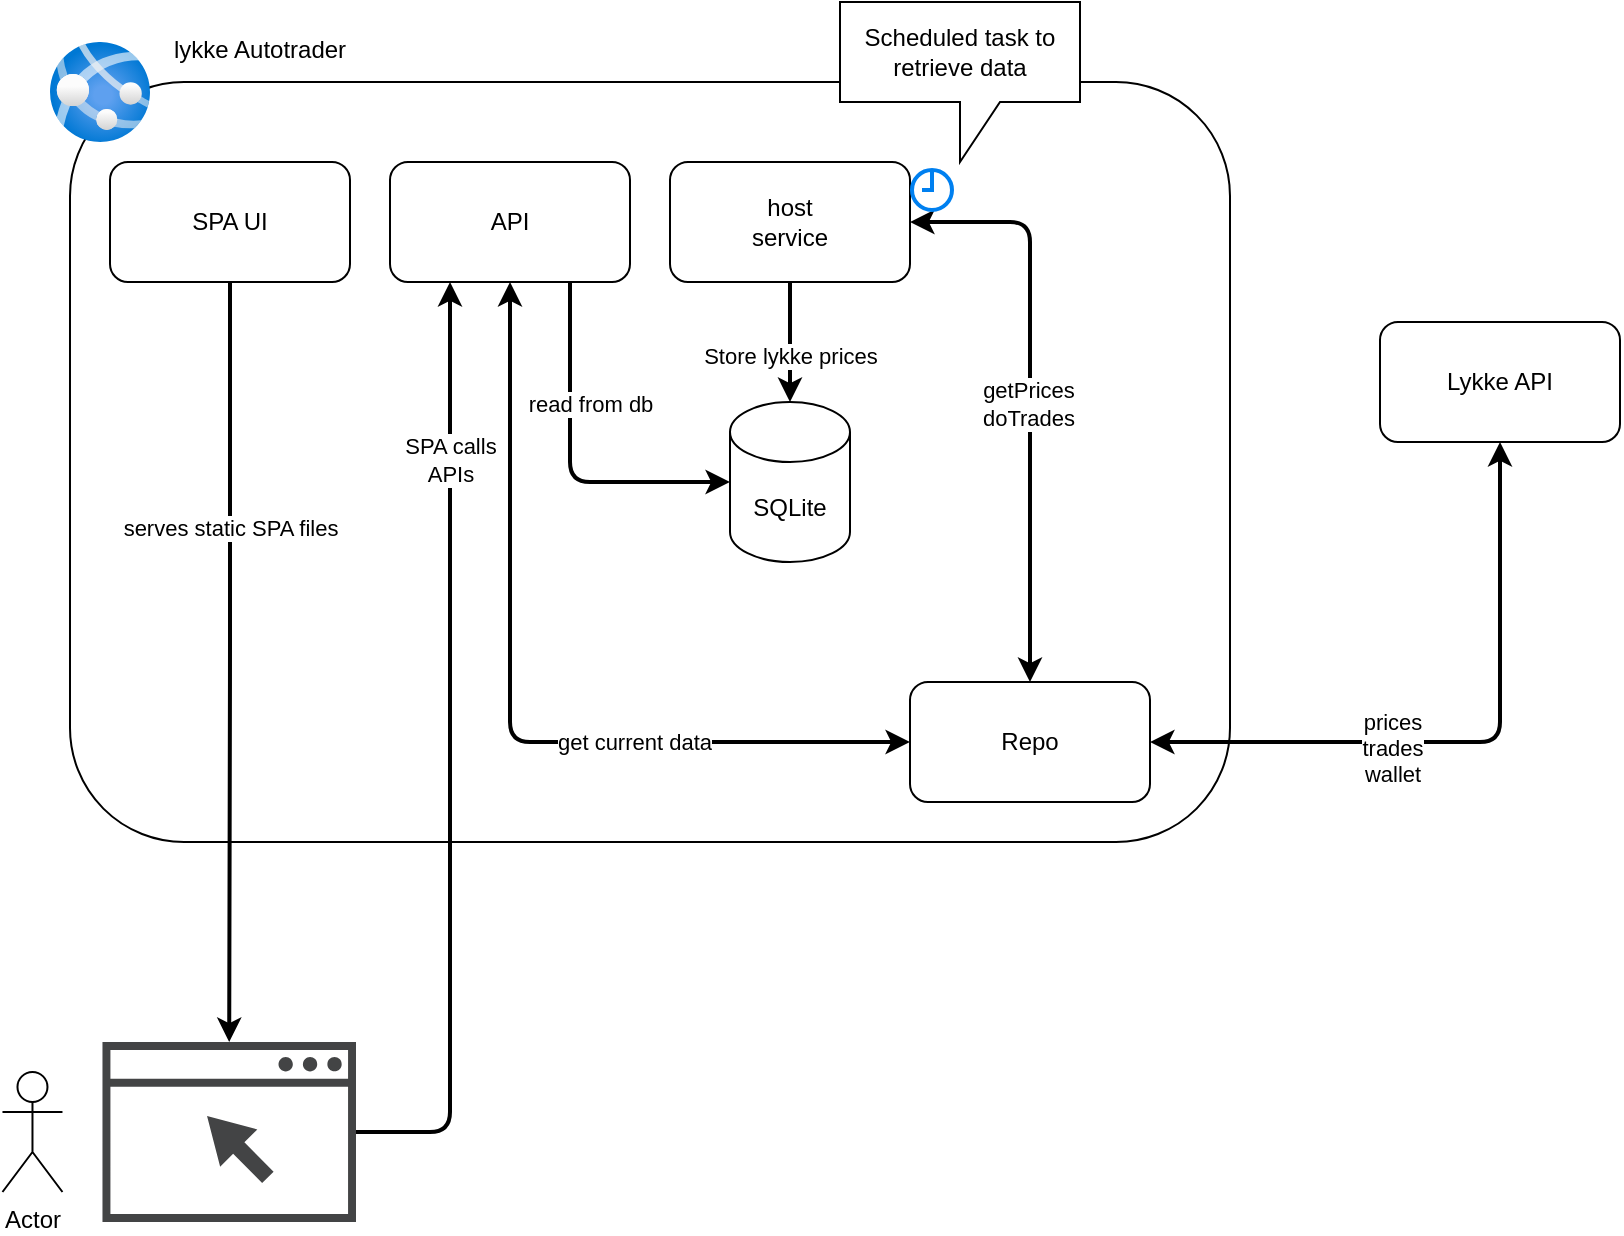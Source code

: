 <mxfile version="17.4.0" type="device"><diagram id="6Ji8bDyWYn3Ug99C7N7l" name="Page-1"><mxGraphModel dx="2912" dy="1112" grid="1" gridSize="10" guides="1" tooltips="1" connect="1" arrows="1" fold="1" page="1" pageScale="1" pageWidth="850" pageHeight="1100" math="0" shadow="0"><root><mxCell id="0"/><mxCell id="1" parent="0"/><mxCell id="1azR0DDi8xkYA-ZVWH6q-3" value="" style="rounded=1;whiteSpace=wrap;html=1;" parent="1" vertex="1"><mxGeometry x="-20" y="190" width="580" height="380" as="geometry"/></mxCell><mxCell id="1azR0DDi8xkYA-ZVWH6q-1" value="Lykke API" style="rounded=1;whiteSpace=wrap;html=1;" parent="1" vertex="1"><mxGeometry x="635" y="310" width="120" height="60" as="geometry"/></mxCell><mxCell id="1azR0DDi8xkYA-ZVWH6q-2" value="SQLite" style="shape=cylinder3;whiteSpace=wrap;html=1;boundedLbl=1;backgroundOutline=1;size=15;" parent="1" vertex="1"><mxGeometry x="310" y="350" width="60" height="80" as="geometry"/></mxCell><mxCell id="1azR0DDi8xkYA-ZVWH6q-5" style="edgeStyle=orthogonalEdgeStyle;rounded=1;orthogonalLoop=1;jettySize=auto;html=1;exitX=1;exitY=0.5;exitDx=0;exitDy=0;strokeWidth=2;startArrow=classic;startFill=1;" parent="1" source="1azR0DDi8xkYA-ZVWH6q-17" target="1azR0DDi8xkYA-ZVWH6q-1" edge="1"><mxGeometry relative="1" as="geometry"/></mxCell><mxCell id="1azR0DDi8xkYA-ZVWH6q-40" value="prices&lt;br&gt;&lt;div&gt;trades&lt;/div&gt;&lt;div&gt;wallet&lt;br&gt;&lt;/div&gt;" style="edgeLabel;html=1;align=center;verticalAlign=middle;resizable=0;points=[];" parent="1azR0DDi8xkYA-ZVWH6q-5" vertex="1" connectable="0"><mxGeometry x="-0.258" y="-3" relative="1" as="geometry"><mxPoint as="offset"/></mxGeometry></mxCell><mxCell id="1azR0DDi8xkYA-ZVWH6q-4" value="" style="aspect=fixed;html=1;points=[];align=center;image;fontSize=12;image=img/lib/azure2/app_services/App_Services.svg;" parent="1" vertex="1"><mxGeometry x="-30" y="170" width="50" height="50" as="geometry"/></mxCell><mxCell id="1azR0DDi8xkYA-ZVWH6q-7" value="lykke Autotrader" style="text;whiteSpace=wrap;html=1;" parent="1" vertex="1"><mxGeometry x="30" y="160" width="110" height="30" as="geometry"/></mxCell><mxCell id="1azR0DDi8xkYA-ZVWH6q-18" style="edgeStyle=orthogonalEdgeStyle;rounded=1;orthogonalLoop=1;jettySize=auto;html=1;exitX=1;exitY=0.5;exitDx=0;exitDy=0;strokeWidth=2;startArrow=classic;startFill=1;" parent="1" source="1azR0DDi8xkYA-ZVWH6q-11" target="1azR0DDi8xkYA-ZVWH6q-17" edge="1"><mxGeometry relative="1" as="geometry"/></mxCell><mxCell id="1azR0DDi8xkYA-ZVWH6q-39" value="getPrices&lt;br&gt;doTrades" style="edgeLabel;html=1;align=center;verticalAlign=middle;resizable=0;points=[];" parent="1azR0DDi8xkYA-ZVWH6q-18" vertex="1" connectable="0"><mxGeometry x="0.043" y="-1" relative="1" as="geometry"><mxPoint as="offset"/></mxGeometry></mxCell><mxCell id="1azR0DDi8xkYA-ZVWH6q-22" style="edgeStyle=orthogonalEdgeStyle;rounded=1;orthogonalLoop=1;jettySize=auto;html=1;exitX=0.5;exitY=1;exitDx=0;exitDy=0;entryX=0.5;entryY=0;entryDx=0;entryDy=0;entryPerimeter=0;startArrow=none;startFill=0;strokeWidth=2;" parent="1" source="1azR0DDi8xkYA-ZVWH6q-11" target="1azR0DDi8xkYA-ZVWH6q-2" edge="1"><mxGeometry relative="1" as="geometry"/></mxCell><mxCell id="1azR0DDi8xkYA-ZVWH6q-23" value="Store lykke prices" style="edgeLabel;html=1;align=center;verticalAlign=middle;resizable=0;points=[];" parent="1azR0DDi8xkYA-ZVWH6q-22" vertex="1" connectable="0"><mxGeometry x="0.214" relative="1" as="geometry"><mxPoint as="offset"/></mxGeometry></mxCell><mxCell id="1azR0DDi8xkYA-ZVWH6q-11" value="host&lt;br&gt;service" style="rounded=1;whiteSpace=wrap;html=1;" parent="1" vertex="1"><mxGeometry x="280" y="230" width="120" height="60" as="geometry"/></mxCell><mxCell id="1azR0DDi8xkYA-ZVWH6q-34" style="edgeStyle=orthogonalEdgeStyle;rounded=1;orthogonalLoop=1;jettySize=auto;html=1;exitX=0.75;exitY=1;exitDx=0;exitDy=0;entryX=0;entryY=0.5;entryDx=0;entryDy=0;entryPerimeter=0;startArrow=none;startFill=0;strokeWidth=2;" parent="1" source="1azR0DDi8xkYA-ZVWH6q-12" target="1azR0DDi8xkYA-ZVWH6q-2" edge="1"><mxGeometry relative="1" as="geometry"/></mxCell><mxCell id="1azR0DDi8xkYA-ZVWH6q-37" value="read from db" style="edgeLabel;html=1;align=center;verticalAlign=middle;resizable=0;points=[];" parent="1azR0DDi8xkYA-ZVWH6q-34" vertex="1" connectable="0"><mxGeometry x="-0.294" y="3" relative="1" as="geometry"><mxPoint x="7" y="-3" as="offset"/></mxGeometry></mxCell><mxCell id="1azR0DDi8xkYA-ZVWH6q-12" value="API" style="rounded=1;whiteSpace=wrap;html=1;" parent="1" vertex="1"><mxGeometry x="140" y="230" width="120" height="60" as="geometry"/></mxCell><mxCell id="1azR0DDi8xkYA-ZVWH6q-32" style="edgeStyle=orthogonalEdgeStyle;rounded=1;orthogonalLoop=1;jettySize=auto;html=1;exitX=0.5;exitY=1;exitDx=0;exitDy=0;startArrow=none;startFill=0;strokeWidth=2;" parent="1" source="1azR0DDi8xkYA-ZVWH6q-13" target="1azR0DDi8xkYA-ZVWH6q-30" edge="1"><mxGeometry relative="1" as="geometry"/></mxCell><mxCell id="1azR0DDi8xkYA-ZVWH6q-35" value="serves static SPA files" style="edgeLabel;html=1;align=center;verticalAlign=middle;resizable=0;points=[];" parent="1azR0DDi8xkYA-ZVWH6q-32" vertex="1" connectable="0"><mxGeometry x="-0.353" relative="1" as="geometry"><mxPoint as="offset"/></mxGeometry></mxCell><mxCell id="1azR0DDi8xkYA-ZVWH6q-13" value="SPA UI" style="rounded=1;whiteSpace=wrap;html=1;" parent="1" vertex="1"><mxGeometry y="230" width="120" height="60" as="geometry"/></mxCell><mxCell id="1azR0DDi8xkYA-ZVWH6q-14" value="" style="html=1;verticalLabelPosition=bottom;align=center;labelBackgroundColor=#ffffff;verticalAlign=top;strokeWidth=2;strokeColor=#0080F0;shadow=0;dashed=0;shape=mxgraph.ios7.icons.clock;" parent="1" vertex="1"><mxGeometry x="401" y="234" width="20" height="20" as="geometry"/></mxCell><mxCell id="1azR0DDi8xkYA-ZVWH6q-16" value="Scheduled task to retrieve data" style="shape=callout;whiteSpace=wrap;html=1;perimeter=calloutPerimeter;" parent="1" vertex="1"><mxGeometry x="365" y="150" width="120" height="80" as="geometry"/></mxCell><mxCell id="1azR0DDi8xkYA-ZVWH6q-21" style="edgeStyle=orthogonalEdgeStyle;rounded=1;orthogonalLoop=1;jettySize=auto;html=1;exitX=0;exitY=0.5;exitDx=0;exitDy=0;entryX=0.5;entryY=1;entryDx=0;entryDy=0;strokeWidth=2;startArrow=classic;startFill=1;" parent="1" source="1azR0DDi8xkYA-ZVWH6q-17" target="1azR0DDi8xkYA-ZVWH6q-12" edge="1"><mxGeometry relative="1" as="geometry"/></mxCell><mxCell id="1azR0DDi8xkYA-ZVWH6q-38" value="get current data" style="edgeLabel;html=1;align=center;verticalAlign=middle;resizable=0;points=[];" parent="1azR0DDi8xkYA-ZVWH6q-21" vertex="1" connectable="0"><mxGeometry x="-0.357" relative="1" as="geometry"><mxPoint as="offset"/></mxGeometry></mxCell><mxCell id="1azR0DDi8xkYA-ZVWH6q-17" value="Repo" style="rounded=1;whiteSpace=wrap;html=1;" parent="1" vertex="1"><mxGeometry x="400" y="490" width="120" height="60" as="geometry"/></mxCell><mxCell id="1azR0DDi8xkYA-ZVWH6q-29" value="Actor" style="shape=umlActor;verticalLabelPosition=bottom;verticalAlign=top;html=1;outlineConnect=0;" parent="1" vertex="1"><mxGeometry x="-53.76" y="685" width="30" height="60" as="geometry"/></mxCell><mxCell id="1azR0DDi8xkYA-ZVWH6q-33" style="edgeStyle=orthogonalEdgeStyle;rounded=1;orthogonalLoop=1;jettySize=auto;html=1;entryX=0.25;entryY=1;entryDx=0;entryDy=0;startArrow=none;startFill=0;strokeWidth=2;" parent="1" source="1azR0DDi8xkYA-ZVWH6q-30" target="1azR0DDi8xkYA-ZVWH6q-12" edge="1"><mxGeometry relative="1" as="geometry"/></mxCell><mxCell id="1azR0DDi8xkYA-ZVWH6q-36" value="SPA calls&lt;br&gt;APIs" style="edgeLabel;html=1;align=center;verticalAlign=middle;resizable=0;points=[];" parent="1azR0DDi8xkYA-ZVWH6q-33" vertex="1" connectable="0"><mxGeometry x="0.624" relative="1" as="geometry"><mxPoint as="offset"/></mxGeometry></mxCell><mxCell id="1azR0DDi8xkYA-ZVWH6q-30" value="" style="sketch=0;pointerEvents=1;shadow=0;dashed=0;html=1;strokeColor=none;fillColor=#434445;aspect=fixed;labelPosition=center;verticalLabelPosition=bottom;verticalAlign=top;align=center;outlineConnect=0;shape=mxgraph.vvd.web_browser;" parent="1" vertex="1"><mxGeometry x="-3.76" y="670" width="126.76" height="90" as="geometry"/></mxCell></root></mxGraphModel></diagram></mxfile>